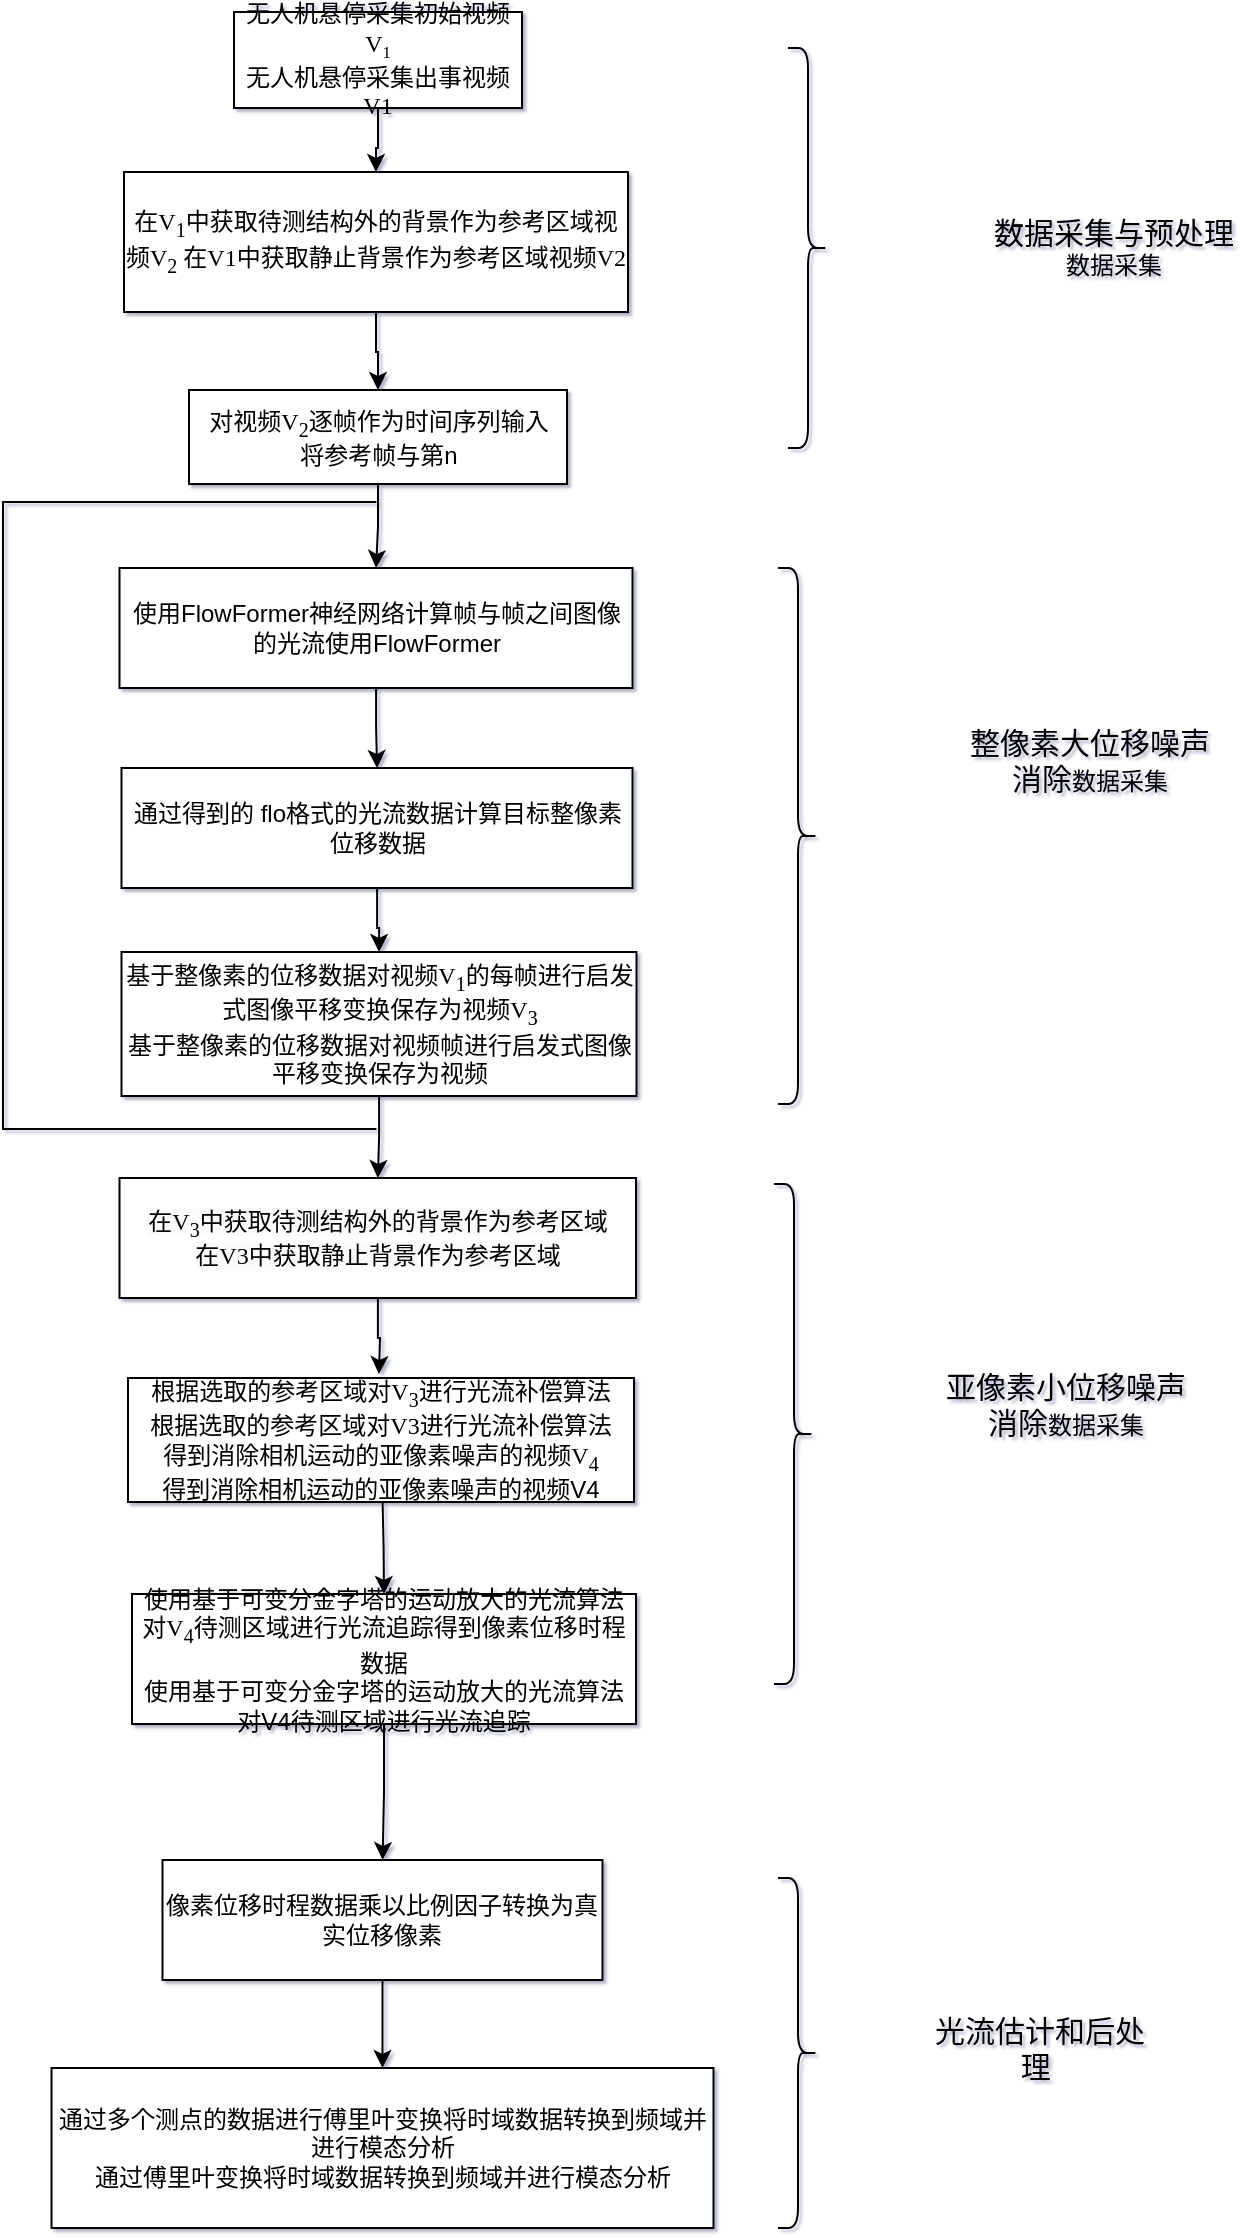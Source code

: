 <mxfile version="24.8.1" pages="2">
  <diagram name="Page-1" id="by-MmvdDjZqGy2qgRy-2">
    <mxGraphModel grid="0" page="1" gridSize="10" guides="1" tooltips="1" connect="1" arrows="1" fold="1" pageScale="1" pageWidth="827" pageHeight="1169" background="none" math="0" shadow="1">
      <root>
        <mxCell id="0" />
        <mxCell id="1" parent="0" />
        <mxCell id="A2SrDBhCzwY3KyNIF4se-15" value="通过多个测点的数据进行傅里叶变换将时域数据转换到频域并进行模态分析&lt;font class=&quot;__Cici__translate__ __Cici_translate_similar_text_content__&quot;&gt;&lt;font style=&quot;display: none;&quot; class=&quot;__Cici_translate_origin_node__&quot;&gt;通过傅里叶变换将时域数据转换到频域并进行模态分析&lt;/font&gt;&lt;font style=&quot;display: block;&quot; class=&quot;__Cici_translate_translated_inject_node__ __Cici_translate_need_wrapper__&quot;&gt;&lt;span&gt;通过傅里叶变换将时域数据转换到频域并进行模态分析&lt;/span&gt;&lt;/font&gt;&lt;/font&gt;" style="rounded=0;whiteSpace=wrap;html=1;" vertex="1" parent="1">
          <mxGeometry x="141.75" y="1057" width="331" height="80" as="geometry" />
        </mxCell>
        <mxCell id="A2SrDBhCzwY3KyNIF4se-64" value="" style="edgeStyle=orthogonalEdgeStyle;rounded=0;orthogonalLoop=1;jettySize=auto;html=1;" edge="1" parent="1" source="A2SrDBhCzwY3KyNIF4se-1" target="A2SrDBhCzwY3KyNIF4se-3">
          <mxGeometry relative="1" as="geometry" />
        </mxCell>
        <mxCell id="A2SrDBhCzwY3KyNIF4se-1" value="&lt;font face=&quot;Times New Roman&quot;&gt;无人机悬停采集初始视频V&lt;span style=&quot;font-size: 10px;&quot;&gt;&lt;sub&gt;1&lt;/sub&gt;&lt;/span&gt;&lt;font class=&quot;__Cici__translate__ __Cici_translate_similar_text_content__&quot;&gt;&lt;font style=&quot;display: none;&quot; class=&quot;__Cici_translate_origin_node__&quot;&gt;无人机悬停采集出事视频V&lt;span data-text-content=&quot;1&quot; style=&quot;font-size: 10px;&quot;&gt;&lt;sub&gt;1&lt;/sub&gt;&lt;/span&gt;&lt;/font&gt; &lt;font style=&quot;display: inline-block;&quot; class=&quot;__Cici_translate_translated_inject_node__&quot;&gt;&lt;span&gt;无人机悬停采集出事视频V1&lt;/span&gt;&lt;/font&gt;&lt;/font&gt;&lt;/font&gt;" style="rounded=0;whiteSpace=wrap;html=1;" vertex="1" parent="1">
          <mxGeometry x="233" y="29" width="144" height="48" as="geometry" />
        </mxCell>
        <mxCell id="A2SrDBhCzwY3KyNIF4se-65" value="" style="edgeStyle=orthogonalEdgeStyle;rounded=0;orthogonalLoop=1;jettySize=auto;html=1;" edge="1" parent="1" source="A2SrDBhCzwY3KyNIF4se-3" target="A2SrDBhCzwY3KyNIF4se-5">
          <mxGeometry relative="1" as="geometry" />
        </mxCell>
        <mxCell id="A2SrDBhCzwY3KyNIF4se-3" value="&lt;font face=&quot;Times New Roman&quot;&gt;在V&lt;sub&gt;1&lt;/sub&gt;中获取待测结构外的背景作为参考区域视频V&lt;sub&gt;2&lt;/sub&gt;&lt;font class=&quot;__Cici__translate__ __Cici_translate_similar_text_content__&quot;&gt;&lt;font style=&quot;display: none;&quot; class=&quot;__Cici_translate_origin_node__&quot;&gt;在V&lt;sub data-text-content=&quot;1&quot;&gt;1&lt;/sub&gt;中获取静止背景作为参考区域视频V&lt;sub data-text-content=&quot;2&quot;&gt;2&lt;/sub&gt;&lt;/font&gt; &lt;font style=&quot;display: inline-block;&quot; class=&quot;__Cici_translate_translated_inject_node__&quot;&gt;&lt;span&gt;在V1中获取静止背景作为参考区域视频V2&lt;/span&gt;&lt;/font&gt;&lt;/font&gt;&lt;/font&gt;" style="rounded=0;whiteSpace=wrap;html=1;" vertex="1" parent="1">
          <mxGeometry x="178" y="109" width="252" height="70" as="geometry" />
        </mxCell>
        <mxCell id="A2SrDBhCzwY3KyNIF4se-66" value="" style="edgeStyle=orthogonalEdgeStyle;rounded=0;orthogonalLoop=1;jettySize=auto;html=1;" edge="1" parent="1" source="A2SrDBhCzwY3KyNIF4se-5" target="A2SrDBhCzwY3KyNIF4se-6">
          <mxGeometry relative="1" as="geometry" />
        </mxCell>
        <mxCell id="A2SrDBhCzwY3KyNIF4se-5" value="&lt;font face=&quot;Times New Roman&quot;&gt;对视频V&lt;sub&gt;2&lt;/sub&gt;逐帧作为时间序列输入&lt;/font&gt;&lt;font class=&quot;__Cici__translate__ __Cici_translate_similar_text_content__&quot;&gt;&lt;font style=&quot;display: none;&quot; class=&quot;__Cici_translate_origin_node__&quot;&gt;将参考帧与第n&lt;/font&gt;&lt;font style=&quot;display: inline-block;&quot; class=&quot;__Cici_translate_translated_inject_node__&quot;&gt;&lt;span&gt;将参考帧与第n&lt;/span&gt;&lt;/font&gt;&lt;/font&gt;" style="rounded=0;whiteSpace=wrap;html=1;" vertex="1" parent="1">
          <mxGeometry x="210.5" y="218" width="189" height="47" as="geometry" />
        </mxCell>
        <mxCell id="A2SrDBhCzwY3KyNIF4se-67" value="" style="edgeStyle=orthogonalEdgeStyle;rounded=0;orthogonalLoop=1;jettySize=auto;html=1;" edge="1" parent="1" source="A2SrDBhCzwY3KyNIF4se-6" target="A2SrDBhCzwY3KyNIF4se-7">
          <mxGeometry relative="1" as="geometry" />
        </mxCell>
        <mxCell id="A2SrDBhCzwY3KyNIF4se-6" value="使用FlowFormer神经网络计算帧与帧之间图像的光流&lt;font class=&quot;__Cici__translate__ __Cici_translate_similar_text_content__&quot;&gt;&lt;font style=&quot;display: none;&quot; class=&quot;__Cici_translate_origin_node__&quot;&gt;使用FlowFormer&lt;/font&gt;&lt;font style=&quot;display: inline-block;&quot; class=&quot;__Cici_translate_translated_inject_node__&quot;&gt;&lt;span&gt;使用FlowFormer&lt;/span&gt;&lt;/font&gt;&lt;/font&gt;" style="rounded=0;whiteSpace=wrap;html=1;" vertex="1" parent="1">
          <mxGeometry x="175.75" y="307" width="256.5" height="60" as="geometry" />
        </mxCell>
        <mxCell id="A2SrDBhCzwY3KyNIF4se-68" value="" style="edgeStyle=orthogonalEdgeStyle;rounded=0;orthogonalLoop=1;jettySize=auto;html=1;" edge="1" parent="1" source="A2SrDBhCzwY3KyNIF4se-7" target="A2SrDBhCzwY3KyNIF4se-8">
          <mxGeometry relative="1" as="geometry" />
        </mxCell>
        <mxCell id="A2SrDBhCzwY3KyNIF4se-7" value="通过得到的&lt;font class=&quot;__Cici__translate__&quot;&gt;&lt;font style=&quot;display: none;&quot; class=&quot;__Cici_translate_origin_node__&quot;&gt;ton&lt;/font&gt;&amp;nbsp;flo格式的光流数据计算目标整像素位移数据&lt;/font&gt;" style="rounded=0;whiteSpace=wrap;html=1;" vertex="1" parent="1">
          <mxGeometry x="176.75" y="407" width="255.5" height="60" as="geometry" />
        </mxCell>
        <mxCell id="A2SrDBhCzwY3KyNIF4se-69" value="" style="edgeStyle=orthogonalEdgeStyle;rounded=0;orthogonalLoop=1;jettySize=auto;html=1;" edge="1" parent="1" source="A2SrDBhCzwY3KyNIF4se-8" target="A2SrDBhCzwY3KyNIF4se-11">
          <mxGeometry relative="1" as="geometry" />
        </mxCell>
        <mxCell id="A2SrDBhCzwY3KyNIF4se-8" value="&lt;font face=&quot;Times New Roman&quot;&gt;基于整像素的位移数据对视频V&lt;sub&gt;1&lt;/sub&gt;的每帧进行启发式图像平移变换保存为视频V&lt;sub&gt;3&lt;/sub&gt;&lt;/font&gt;&lt;font class=&quot;__Cici__translate__ __Cici_translate_similar_text_content__&quot;&gt;&lt;font style=&quot;display: none;&quot; class=&quot;__Cici_translate_origin_node__&quot;&gt;基于整像素的位移数据对视频帧进行启发式图像平移变换保存为视频&lt;/font&gt;&lt;font style=&quot;display: block;&quot; class=&quot;__Cici_translate_translated_inject_node__ __Cici_translate_need_wrapper__&quot;&gt;&lt;span&gt;基于整像素的位移数据对视频帧进行启发式图像平移变换保存为视频&lt;/span&gt;&lt;/font&gt;&lt;/font&gt;" style="rounded=0;whiteSpace=wrap;html=1;" vertex="1" parent="1">
          <mxGeometry x="176.75" y="499" width="257.5" height="72" as="geometry" />
        </mxCell>
        <mxCell id="A2SrDBhCzwY3KyNIF4se-61" value="" style="edgeStyle=orthogonalEdgeStyle;rounded=0;orthogonalLoop=1;jettySize=auto;html=1;" edge="1" parent="1" target="A2SrDBhCzwY3KyNIF4se-12">
          <mxGeometry relative="1" as="geometry">
            <mxPoint x="307.25" y="772.0" as="sourcePoint" />
          </mxGeometry>
        </mxCell>
        <mxCell id="A2SrDBhCzwY3KyNIF4se-90" value="" style="edgeStyle=orthogonalEdgeStyle;rounded=0;orthogonalLoop=1;jettySize=auto;html=1;" edge="1" parent="1" source="A2SrDBhCzwY3KyNIF4se-11">
          <mxGeometry relative="1" as="geometry">
            <mxPoint x="305.462" y="710.0" as="targetPoint" />
          </mxGeometry>
        </mxCell>
        <mxCell id="A2SrDBhCzwY3KyNIF4se-11" value="&lt;br&gt;&lt;span style=&quot;color: rgb(0, 0, 0); font-family: &amp;quot;Times New Roman&amp;quot;; font-size: 12px; font-style: normal; font-variant-ligatures: normal; font-variant-caps: normal; font-weight: 400; letter-spacing: normal; orphans: 2; text-align: center; text-indent: 0px; text-transform: none; widows: 2; word-spacing: 0px; -webkit-text-stroke-width: 0px; white-space: normal; background-color: rgb(251, 251, 251); text-decoration-thickness: initial; text-decoration-style: initial; text-decoration-color: initial; display: inline !important; float: none;&quot;&gt;在V&lt;sub&gt;3&lt;/sub&gt;中获取待测结构外的背景作为参考区域&lt;font class=&quot;__Cici__translate__ __Cici_translate_similar_text_content__&quot;&gt;&lt;font style=&quot;display: none;&quot; class=&quot;__Cici_translate_origin_node__&quot;&gt;在V&lt;sub data-text-content=&quot;3&quot;&gt;3&lt;/sub&gt;中获取静止背景作为参考区域&lt;/font&gt;&lt;font style=&quot;display: inline-block;&quot; class=&quot;__Cici_translate_translated_inject_node__&quot;&gt;&lt;span&gt;在V3中获取静止背景作为参考区域&lt;/span&gt;&lt;/font&gt;&lt;/font&gt;&lt;/span&gt;&lt;div&gt;&lt;br&gt;&lt;/div&gt;" style="rounded=0;whiteSpace=wrap;html=1;" vertex="1" parent="1">
          <mxGeometry x="175.75" y="612" width="258.25" height="60" as="geometry" />
        </mxCell>
        <mxCell id="A2SrDBhCzwY3KyNIF4se-76" value="" style="edgeStyle=orthogonalEdgeStyle;rounded=0;orthogonalLoop=1;jettySize=auto;html=1;" edge="1" parent="1" source="A2SrDBhCzwY3KyNIF4se-12" target="A2SrDBhCzwY3KyNIF4se-14">
          <mxGeometry relative="1" as="geometry" />
        </mxCell>
        <mxCell id="A2SrDBhCzwY3KyNIF4se-12" value="&lt;font face=&quot;Times New Roman&quot;&gt;使用基于&lt;font style=&quot;background-color: initial;&quot;&gt;可变分金字塔的运动放大的光流算法对V&lt;sub&gt;4&lt;/sub&gt;待测区域进行光流追&lt;/font&gt;&lt;/font&gt;&lt;span style=&quot;background-color: initial;&quot;&gt;&lt;font face=&quot;rweN1SNauHQMGd4krrAq&quot;&gt;踪得到像素位移时程数&lt;/font&gt;据&lt;/span&gt;&lt;font class=&quot;__Cici__translate__ __Cici_translate_similar_text_content__&quot;&gt;&lt;font style=&quot;display: none;&quot; class=&quot;__Cici_translate_origin_node__&quot;&gt;&lt;font data-text-content=&quot;使用基于&quot; face=&quot;Times New Roman&quot;&gt;使用基于&lt;/font&gt;&lt;font data-text-content=&quot;可变分金字塔的运动放大的光流算法对V4待测区域进行光流追&quot; style=&quot;background-color: initial;&quot; face=&quot;M3rHPRTttsDQLHMKlIXt&quot;&gt;可变分金字塔的运动放大的光流算法对V4待测区域进行光流追&lt;/font&gt;&lt;span data-text-content=&quot;踪&quot; style=&quot;background-color: initial;&quot;&gt;踪&lt;/span&gt;&lt;/font&gt;&lt;font style=&quot;display: block;&quot; class=&quot;__Cici_translate_translated_inject_node__ __Cici_translate_need_wrapper__&quot;&gt;&lt;span&gt;使用基于可变分金字塔的运动放大的光流算法对V4待测区域进行光流追踪&lt;/span&gt;&lt;/font&gt;&lt;/font&gt;" style="rounded=0;whiteSpace=wrap;html=1;" vertex="1" parent="1">
          <mxGeometry x="182" y="820" width="252" height="65" as="geometry" />
        </mxCell>
        <mxCell id="A2SrDBhCzwY3KyNIF4se-75" value="" style="edgeStyle=orthogonalEdgeStyle;rounded=0;orthogonalLoop=1;jettySize=auto;html=1;" edge="1" parent="1" source="A2SrDBhCzwY3KyNIF4se-14" target="A2SrDBhCzwY3KyNIF4se-15">
          <mxGeometry relative="1" as="geometry" />
        </mxCell>
        <mxCell id="A2SrDBhCzwY3KyNIF4se-14" value="像素位移时程数据乘以比例因子转换为真实位移&lt;font class=&quot;__Cici__translate__ __Cici_translate_similar_text_content__&quot;&gt;&lt;font style=&quot;display: none;&quot; class=&quot;__Cici_translate_origin_node__&quot;&gt;像素&lt;/font&gt;&lt;font style=&quot;display: inline-block;&quot; class=&quot;__Cici_translate_translated_inject_node__&quot;&gt;&lt;span&gt;像素&lt;/span&gt;&lt;/font&gt;&lt;/font&gt;" style="rounded=0;whiteSpace=wrap;html=1;" vertex="1" parent="1">
          <mxGeometry x="197.25" y="953" width="220" height="60" as="geometry" />
        </mxCell>
        <mxCell id="A2SrDBhCzwY3KyNIF4se-78" value="" style="shape=curlyBracket;whiteSpace=wrap;html=1;rounded=1;flipH=1;labelPosition=right;verticalLabelPosition=middle;align=left;verticalAlign=middle;size=0.5;" vertex="1" parent="1">
          <mxGeometry x="510" y="47" width="20" height="200" as="geometry" />
        </mxCell>
        <mxCell id="A2SrDBhCzwY3KyNIF4se-79" value="" style="shape=curlyBracket;whiteSpace=wrap;html=1;rounded=1;flipH=1;labelPosition=right;verticalLabelPosition=middle;align=left;verticalAlign=middle;size=0.5;" vertex="1" parent="1">
          <mxGeometry x="505" y="307" width="20" height="268" as="geometry" />
        </mxCell>
        <mxCell id="A2SrDBhCzwY3KyNIF4se-80" value="" style="shape=curlyBracket;whiteSpace=wrap;html=1;rounded=1;flipH=1;labelPosition=right;verticalLabelPosition=middle;align=left;verticalAlign=middle;size=0.5;" vertex="1" parent="1">
          <mxGeometry x="503" y="615" width="20" height="250" as="geometry" />
        </mxCell>
        <mxCell id="A2SrDBhCzwY3KyNIF4se-81" value="" style="shape=curlyBracket;whiteSpace=wrap;html=1;rounded=1;flipH=1;labelPosition=right;verticalLabelPosition=middle;align=left;verticalAlign=middle;size=0.5;" vertex="1" parent="1">
          <mxGeometry x="505" y="962" width="20" height="175" as="geometry" />
        </mxCell>
        <mxCell id="A2SrDBhCzwY3KyNIF4se-83" value="" style="shape=partialRectangle;whiteSpace=wrap;html=1;bottom=1;right=1;left=1;top=0;fillColor=none;routingCenterX=-0.5;rotation=90;" vertex="1" parent="1">
          <mxGeometry x="53.87" y="337.62" width="313.5" height="186.25" as="geometry" />
        </mxCell>
        <mxCell id="A2SrDBhCzwY3KyNIF4se-84" value="&lt;font style=&quot;font-size: 15px;&quot;&gt;数据采集与预处理&lt;/font&gt;&lt;font class=&quot;__Cici__translate__ __Cici_translate_similar_text_content__&quot;&gt;&lt;font style=&quot;display: none;&quot; class=&quot;__Cici_translate_origin_node__&quot;&gt;数据采集&lt;/font&gt;&lt;font style=&quot;display: inline-block;&quot; class=&quot;__Cici_translate_translated_inject_node__&quot;&gt;&lt;span&gt;数据采集&lt;/span&gt;&lt;/font&gt;&lt;/font&gt;" style="text;strokeColor=none;align=center;fillColor=none;html=1;verticalAlign=middle;whiteSpace=wrap;rounded=0;" vertex="1" parent="1">
          <mxGeometry x="610" y="127.66" width="126.08" height="38.69" as="geometry" />
        </mxCell>
        <mxCell id="A2SrDBhCzwY3KyNIF4se-86" value="&lt;font style=&quot;font-size: 15px;&quot;&gt;整像素大位移噪声消除&lt;/font&gt;&lt;font class=&quot;__Cici__translate__ __Cici_translate_similar_text_content__&quot;&gt;&lt;font style=&quot;display: none;&quot; class=&quot;__Cici_translate_origin_node__&quot;&gt;数据采集&lt;/font&gt;&lt;font style=&quot;display: inline-block;&quot; class=&quot;__Cici_translate_translated_inject_node__&quot;&gt;&lt;span&gt;数据采集&lt;/span&gt;&lt;/font&gt;&lt;/font&gt;" style="text;strokeColor=none;align=center;fillColor=none;html=1;verticalAlign=middle;whiteSpace=wrap;rounded=0;" vertex="1" parent="1">
          <mxGeometry x="598" y="384" width="126.08" height="38.69" as="geometry" />
        </mxCell>
        <mxCell id="A2SrDBhCzwY3KyNIF4se-87" value="&lt;font style=&quot;font-size: 15px;&quot;&gt;亚像素小位移噪声消除&lt;/font&gt;&lt;font class=&quot;__Cici__translate__ __Cici_translate_similar_text_content__&quot;&gt;&lt;font style=&quot;display: none;&quot; class=&quot;__Cici_translate_origin_node__&quot;&gt;数据采集&lt;/font&gt;&lt;font style=&quot;display: inline-block;&quot; class=&quot;__Cici_translate_translated_inject_node__&quot;&gt;&lt;span&gt;数据采集&lt;/span&gt;&lt;/font&gt;&lt;/font&gt;&lt;span style=&quot;color: rgba(0, 0, 0, 0); font-family: monospace; font-size: 0px; text-align: start; text-wrap: nowrap;&quot;&gt;%3CmxGraphModel%3E%3Croot%3E%3CmxCell%20id%3D%220%22%2F%3E%3CmxCell%20id%3D%221%22%20parent%3D%220%22%2F%3E%3CmxCell%20id%3D%222%22%20value%3D%22%26lt%3Bfont%20style%3D%26quot%3Bfont-size%3A%2015px%3B%26quot%3B%26gt%3B%E6%95%B0%E6%8D%AE%E9%87%87%E9%9B%86%26lt%3B%2Ffont%26gt%3B%26lt%3Bfont%20class%3D%26quot%3B__Cici__translate__%20__Cici_translate_similar_text_content__%26quot%3B%26gt%3B%26lt%3Bfont%20style%3D%26quot%3Bdisplay%3A%20none%3B%26quot%3B%20class%3D%26quot%3B__Cici_translate_origin_node__%26quot%3B%26gt%3B%E6%95%B0%E6%8D%AE%E9%87%87%E9%9B%86%26lt%3B%2Ffont%26gt%3B%20%26lt%3Bfont%20style%3D%26quot%3Bdisplay%3A%20inline-block%3B%26quot%3B%20class%3D%26quot%3B__Cici_translate_translated_inject_node__%26quot%3B%26gt%3B%26lt%3Bspan%26gt%3B%E6%95%B0%E6%8D%AE%E9%87%87%E9%9B%86%26lt%3B%2Fspan%26gt%3B%26lt%3B%2Ffont%26gt%3B%26lt%3B%2Ffont%26gt%3B%22%20style%3D%22text%3BstrokeColor%3Dnone%3Balign%3Dcenter%3BfillColor%3Dnone%3Bhtml%3D1%3BverticalAlign%3Dmiddle%3BwhiteSpace%3Dwrap%3Brounded%3D0%3B%22%20vertex%3D%221%22%20parent%3D%221%22%3E%3CmxGeometry%20x%3D%22610%22%20y%3D%22127.66%22%20width%3D%22126.08%22%20height%3D%2238.69%22%20as%3D%22geometry%22%2F%3E%3C%2FmxCell%3E%3C%2Froot%3E%3C%2FmxGraphModel%3E&lt;/span&gt;" style="text;strokeColor=none;align=center;fillColor=none;html=1;verticalAlign=middle;whiteSpace=wrap;rounded=0;" vertex="1" parent="1">
          <mxGeometry x="586" y="706" width="126.08" height="38.69" as="geometry" />
        </mxCell>
        <mxCell id="A2SrDBhCzwY3KyNIF4se-88" value="&lt;span style=&quot;font-size: 15px;&quot;&gt;光流估计和后处理&lt;font class=&quot;__Cici__translate__&quot;&gt;&lt;font style=&quot;display: none;&quot; class=&quot;__Cici_translate_origin_node__&quot;&gt;gua&lt;/font&gt;&amp;nbsp;&lt;/font&gt;&lt;/span&gt;" style="text;strokeColor=none;align=center;fillColor=none;html=1;verticalAlign=middle;whiteSpace=wrap;rounded=0;" vertex="1" parent="1">
          <mxGeometry x="573" y="1028" width="126.08" height="38.69" as="geometry" />
        </mxCell>
        <mxCell id="A2SrDBhCzwY3KyNIF4se-92" value="&lt;font face=&quot;Times New Roman&quot;&gt;根据选取的参考区域对V&lt;sub style=&quot;&quot;&gt;3&lt;/sub&gt;进行光流补偿算法&lt;font class=&quot;__Cici__translate__ __Cici_translate_similar_text_content__&quot;&gt;&lt;font style=&quot;display: none;&quot; class=&quot;__Cici_translate_origin_node__&quot;&gt;根据选取的参考区域对V&lt;sub data-text-content=&quot;3&quot; style=&quot;&quot;&gt;3&lt;/sub&gt;进行光流补偿算法&lt;/font&gt; &lt;font style=&quot;display: inline-block;&quot; class=&quot;__Cici_translate_translated_inject_node__&quot;&gt;&lt;span&gt;根据选取的参考区域对V3进行光流补偿算法&lt;/span&gt;&lt;/font&gt;&lt;/font&gt;&lt;/font&gt;&lt;div&gt;&lt;font face=&quot;cYyLVqvPSQjDSF9pOBt-&quot;&gt;得到消除相机运动的亚像素噪声的视频&lt;/font&gt;&lt;font face=&quot;Times New Roman&quot;&gt;V&lt;sub style=&quot;&quot;&gt;4&lt;/sub&gt;&lt;/font&gt;&lt;font class=&quot;__Cici__translate__ __Cici_translate_similar_text_content__&quot;&gt;&lt;font style=&quot;display: none;&quot; class=&quot;__Cici_translate_origin_node__&quot;&gt;&lt;font data-text-content=&quot;得到消除相机运动的亚像素噪声的视频&quot; face=&quot;cYyLVqvPSQjDSF9pOBt-&quot;&gt;得到消除相机运动的亚像素噪声的视频&lt;/font&gt;&lt;font data-text-content=&quot;V4&quot; face=&quot;Times New Roman&quot;&gt;V&lt;sub style=&quot;&quot;&gt;4&lt;/sub&gt;&lt;/font&gt;&lt;/font&gt; &lt;font style=&quot;display: inline-block;&quot; class=&quot;__Cici_translate_translated_inject_node__&quot;&gt;&lt;span&gt;得到消除相机运动的亚像素噪声的视频V4&lt;/span&gt;&lt;/font&gt;&lt;/font&gt;&lt;/div&gt;" style="rounded=0;whiteSpace=wrap;html=1;" vertex="1" parent="1">
          <mxGeometry x="180" y="712" width="253" height="62" as="geometry" />
        </mxCell>
      </root>
    </mxGraphModel>
  </diagram>
  <diagram id="u62HE20p71KsQuNjrwQy" name="Page-2">
    <mxGraphModel dx="1050" dy="570" grid="0" gridSize="10" guides="1" tooltips="1" connect="1" arrows="1" fold="1" page="1" pageScale="1" pageWidth="827" pageHeight="1169" math="0" shadow="0">
      <root>
        <mxCell id="0" />
        <mxCell id="1" parent="0" />
        <mxCell id="jlvIRvkufFYWc-7_8W2d-1" value="通过多个测点的数据进行傅里叶变换将时域数据转换到频域并进行模态分析&lt;font class=&quot;__Cici__translate__ __Cici_translate_similar_text_content__&quot;&gt;&lt;font style=&quot;display: none;&quot; class=&quot;__Cici_translate_origin_node__&quot;&gt;通过傅里叶变换将时域数据转换到频域并进行模态分析&lt;/font&gt;&lt;font style=&quot;display: block;&quot; class=&quot;__Cici_translate_translated_inject_node__ __Cici_translate_need_wrapper__&quot;&gt;&lt;span&gt;通过傅里叶变换将时域数据转换到频域并进行模态分析&lt;/span&gt;&lt;/font&gt;&lt;/font&gt;" style="rounded=0;whiteSpace=wrap;html=1;" vertex="1" parent="1">
          <mxGeometry x="141.75" y="1057" width="331" height="80" as="geometry" />
        </mxCell>
        <mxCell id="jlvIRvkufFYWc-7_8W2d-2" value="" style="edgeStyle=orthogonalEdgeStyle;rounded=0;orthogonalLoop=1;jettySize=auto;html=1;" edge="1" parent="1" source="jlvIRvkufFYWc-7_8W2d-3" target="jlvIRvkufFYWc-7_8W2d-5">
          <mxGeometry relative="1" as="geometry" />
        </mxCell>
        <mxCell id="jlvIRvkufFYWc-7_8W2d-3" value="&lt;font face=&quot;Times New Roman&quot;&gt;无人机悬停获取出示视频V&lt;sub&gt;1&lt;/sub&gt;&lt;font class=&quot;__Cici__translate__ __Cici_translate_similar_text_content__&quot;&gt;&lt;font style=&quot;display: none;&quot; class=&quot;__Cici_translate_origin_node__&quot;&gt;无人机悬停获取出示视频V1&lt;/font&gt; &lt;font style=&quot;display: inline-block;&quot; class=&quot;__Cici_translate_translated_inject_node__&quot;&gt;&lt;span&gt;无人机悬停获取出示视频V1&lt;/span&gt;&lt;/font&gt;&lt;/font&gt;&lt;/font&gt;" style="rounded=0;whiteSpace=wrap;html=1;" vertex="1" parent="1">
          <mxGeometry x="232.88" y="29" width="144" height="48" as="geometry" />
        </mxCell>
        <mxCell id="jlvIRvkufFYWc-7_8W2d-4" value="" style="edgeStyle=orthogonalEdgeStyle;rounded=0;orthogonalLoop=1;jettySize=auto;html=1;" edge="1" parent="1" source="jlvIRvkufFYWc-7_8W2d-5" target="jlvIRvkufFYWc-7_8W2d-7">
          <mxGeometry relative="1" as="geometry" />
        </mxCell>
        <mxCell id="jlvIRvkufFYWc-7_8W2d-5" value="&lt;font face=&quot;Times New Roman&quot;&gt;在V&lt;sub&gt;1&lt;/sub&gt;中获取待测结构外的背景作为参考区域视频V&lt;sub&gt;2&lt;/sub&gt;&lt;font class=&quot;__Cici__translate__ __Cici_translate_similar_text_content__&quot;&gt;&lt;font style=&quot;display: none;&quot; class=&quot;__Cici_translate_origin_node__&quot;&gt;在V&lt;sub data-text-content=&quot;1&quot;&gt;1&lt;/sub&gt;中获取静止背景作为参考区域视频V&lt;sub data-text-content=&quot;2&quot;&gt;2&lt;/sub&gt;&lt;/font&gt; &lt;font style=&quot;display: inline-block;&quot; class=&quot;__Cici_translate_translated_inject_node__&quot;&gt;&lt;span&gt;在V1中获取静止背景作为参考区域视频V2&lt;/span&gt;&lt;/font&gt;&lt;/font&gt;&lt;/font&gt;" style="rounded=0;whiteSpace=wrap;html=1;" vertex="1" parent="1">
          <mxGeometry x="178" y="106" width="252" height="70" as="geometry" />
        </mxCell>
        <mxCell id="jlvIRvkufFYWc-7_8W2d-6" value="" style="edgeStyle=orthogonalEdgeStyle;rounded=0;orthogonalLoop=1;jettySize=auto;html=1;" edge="1" parent="1" source="jlvIRvkufFYWc-7_8W2d-7" target="jlvIRvkufFYWc-7_8W2d-9">
          <mxGeometry relative="1" as="geometry" />
        </mxCell>
        <mxCell id="jlvIRvkufFYWc-7_8W2d-7" value="&lt;font face=&quot;Times New Roman&quot;&gt;对视频V&lt;sub&gt;2&lt;/sub&gt;逐帧作为时间序列输入&lt;/font&gt;&lt;font class=&quot;__Cici__translate__ __Cici_translate_similar_text_content__&quot;&gt;&lt;font style=&quot;display: none;&quot; class=&quot;__Cici_translate_origin_node__&quot;&gt;将参考帧与第n&lt;/font&gt;&lt;font style=&quot;display: inline-block;&quot; class=&quot;__Cici_translate_translated_inject_node__&quot;&gt;&lt;span&gt;将参考帧与第n&lt;/span&gt;&lt;/font&gt;&lt;/font&gt;" style="rounded=0;whiteSpace=wrap;html=1;" vertex="1" parent="1">
          <mxGeometry x="210.38" y="217" width="189" height="47" as="geometry" />
        </mxCell>
        <mxCell id="jlvIRvkufFYWc-7_8W2d-8" value="" style="edgeStyle=orthogonalEdgeStyle;rounded=0;orthogonalLoop=1;jettySize=auto;html=1;" edge="1" parent="1" source="jlvIRvkufFYWc-7_8W2d-9" target="jlvIRvkufFYWc-7_8W2d-11">
          <mxGeometry relative="1" as="geometry" />
        </mxCell>
        <mxCell id="jlvIRvkufFYWc-7_8W2d-9" value="使用FlowFormer神经网络计算帧与帧之间图像的光流&lt;font class=&quot;__Cici__translate__ __Cici_translate_similar_text_content__&quot;&gt;&lt;font style=&quot;display: none;&quot; class=&quot;__Cici_translate_origin_node__&quot;&gt;使用FlowFormer&lt;/font&gt;&lt;font style=&quot;display: inline-block;&quot; class=&quot;__Cici_translate_translated_inject_node__&quot;&gt;&lt;span&gt;使用FlowFormer&lt;/span&gt;&lt;/font&gt;&lt;/font&gt;" style="rounded=0;whiteSpace=wrap;html=1;" vertex="1" parent="1">
          <mxGeometry x="176.5" y="307" width="256.5" height="60" as="geometry" />
        </mxCell>
        <mxCell id="jlvIRvkufFYWc-7_8W2d-10" value="" style="edgeStyle=orthogonalEdgeStyle;rounded=0;orthogonalLoop=1;jettySize=auto;html=1;" edge="1" parent="1" source="jlvIRvkufFYWc-7_8W2d-11" target="jlvIRvkufFYWc-7_8W2d-13">
          <mxGeometry relative="1" as="geometry" />
        </mxCell>
        <mxCell id="jlvIRvkufFYWc-7_8W2d-11" value="通过得到的&lt;font class=&quot;__Cici__translate__&quot;&gt;&lt;font style=&quot;display: none;&quot; class=&quot;__Cici_translate_origin_node__&quot;&gt;ton&lt;/font&gt;&amp;nbsp;flo格式的光流数据计算目标整像素位移数据&lt;/font&gt;" style="rounded=0;whiteSpace=wrap;html=1;" vertex="1" parent="1">
          <mxGeometry x="176.75" y="407" width="255.5" height="60" as="geometry" />
        </mxCell>
        <mxCell id="jlvIRvkufFYWc-7_8W2d-12" value="" style="edgeStyle=orthogonalEdgeStyle;rounded=0;orthogonalLoop=1;jettySize=auto;html=1;" edge="1" parent="1" source="jlvIRvkufFYWc-7_8W2d-13" target="jlvIRvkufFYWc-7_8W2d-16">
          <mxGeometry relative="1" as="geometry" />
        </mxCell>
        <mxCell id="jlvIRvkufFYWc-7_8W2d-13" value="&lt;font face=&quot;Times New Roman&quot;&gt;基于整像素的位移数据对视频V&lt;sub&gt;1&lt;/sub&gt;的每帧进行启发式图像平移变换保存为视频V&lt;sub&gt;3&lt;/sub&gt;&lt;/font&gt;&lt;font class=&quot;__Cici__translate__ __Cici_translate_similar_text_content__&quot;&gt;&lt;font style=&quot;display: none;&quot; class=&quot;__Cici_translate_origin_node__&quot;&gt;基于整像素的位移数据对视频帧进行启发式图像平移变换保存为视频&lt;/font&gt;&lt;font style=&quot;display: block;&quot; class=&quot;__Cici_translate_translated_inject_node__ __Cici_translate_need_wrapper__&quot;&gt;&lt;span&gt;基于整像素的位移数据对视频帧进行启发式图像平移变换保存为视频&lt;/span&gt;&lt;/font&gt;&lt;/font&gt;" style="rounded=0;whiteSpace=wrap;html=1;" vertex="1" parent="1">
          <mxGeometry x="175.25" y="501" width="257.5" height="72" as="geometry" />
        </mxCell>
        <mxCell id="jlvIRvkufFYWc-7_8W2d-14" value="" style="edgeStyle=orthogonalEdgeStyle;rounded=0;orthogonalLoop=1;jettySize=auto;html=1;" edge="1" parent="1" target="jlvIRvkufFYWc-7_8W2d-18">
          <mxGeometry relative="1" as="geometry">
            <mxPoint x="307.25" y="772.0" as="sourcePoint" />
          </mxGeometry>
        </mxCell>
        <mxCell id="jlvIRvkufFYWc-7_8W2d-15" value="" style="edgeStyle=orthogonalEdgeStyle;rounded=0;orthogonalLoop=1;jettySize=auto;html=1;" edge="1" parent="1" source="jlvIRvkufFYWc-7_8W2d-16">
          <mxGeometry relative="1" as="geometry">
            <mxPoint x="305.462" y="710.0" as="targetPoint" />
          </mxGeometry>
        </mxCell>
        <mxCell id="jlvIRvkufFYWc-7_8W2d-16" value="&lt;br&gt;&lt;span style=&quot;color: rgb(0, 0, 0); font-family: &amp;quot;Times New Roman&amp;quot;; font-size: 12px; font-style: normal; font-variant-ligatures: normal; font-variant-caps: normal; font-weight: 400; letter-spacing: normal; orphans: 2; text-align: center; text-indent: 0px; text-transform: none; widows: 2; word-spacing: 0px; -webkit-text-stroke-width: 0px; white-space: normal; background-color: rgb(251, 251, 251); text-decoration-thickness: initial; text-decoration-style: initial; text-decoration-color: initial; display: inline !important; float: none;&quot;&gt;在V&lt;sub&gt;3&lt;/sub&gt;中获取待测结构外的背景作为参考区域&lt;font class=&quot;__Cici__translate__ __Cici_translate_similar_text_content__&quot;&gt;&lt;font style=&quot;display: none;&quot; class=&quot;__Cici_translate_origin_node__&quot;&gt;在V&lt;sub data-text-content=&quot;3&quot;&gt;3&lt;/sub&gt;中获取静止背景作为参考区域&lt;/font&gt;&lt;font style=&quot;display: inline-block;&quot; class=&quot;__Cici_translate_translated_inject_node__&quot;&gt;&lt;span&gt;在V3中获取静止背景作为参考区域&lt;/span&gt;&lt;/font&gt;&lt;/font&gt;&lt;/span&gt;&lt;div&gt;&lt;br&gt;&lt;/div&gt;" style="rounded=0;whiteSpace=wrap;html=1;" vertex="1" parent="1">
          <mxGeometry x="175.75" y="612" width="258.25" height="60" as="geometry" />
        </mxCell>
        <mxCell id="jlvIRvkufFYWc-7_8W2d-17" value="" style="edgeStyle=orthogonalEdgeStyle;rounded=0;orthogonalLoop=1;jettySize=auto;html=1;" edge="1" parent="1" source="jlvIRvkufFYWc-7_8W2d-18" target="jlvIRvkufFYWc-7_8W2d-20">
          <mxGeometry relative="1" as="geometry" />
        </mxCell>
        <mxCell id="jlvIRvkufFYWc-7_8W2d-18" value="&lt;font face=&quot;Times New Roman&quot;&gt;使用基于&lt;font style=&quot;background-color: initial;&quot;&gt;可变分金字塔的运动放大的光流算法对V&lt;sub&gt;4&lt;/sub&gt;待测区域进行光流追&lt;/font&gt;&lt;/font&gt;&lt;span style=&quot;background-color: initial;&quot;&gt;&lt;font face=&quot;rweN1SNauHQMGd4krrAq&quot;&gt;踪得到像素位移时程数&lt;/font&gt;据&lt;/span&gt;&lt;font class=&quot;__Cici__translate__ __Cici_translate_similar_text_content__&quot;&gt;&lt;font style=&quot;display: none;&quot; class=&quot;__Cici_translate_origin_node__&quot;&gt;&lt;font data-text-content=&quot;使用基于&quot; face=&quot;Times New Roman&quot;&gt;使用基于&lt;/font&gt;&lt;font data-text-content=&quot;可变分金字塔的运动放大的光流算法对V4待测区域进行光流追&quot; style=&quot;background-color: initial;&quot; face=&quot;M3rHPRTttsDQLHMKlIXt&quot;&gt;可变分金字塔的运动放大的光流算法对V4待测区域进行光流追&lt;/font&gt;&lt;span data-text-content=&quot;踪&quot; style=&quot;background-color: initial;&quot;&gt;踪&lt;/span&gt;&lt;/font&gt;&lt;font style=&quot;display: block;&quot; class=&quot;__Cici_translate_translated_inject_node__ __Cici_translate_need_wrapper__&quot;&gt;&lt;span&gt;使用基于可变分金字塔的运动放大的光流算法对V4待测区域进行光流追踪&lt;/span&gt;&lt;/font&gt;&lt;/font&gt;" style="rounded=0;whiteSpace=wrap;html=1;" vertex="1" parent="1">
          <mxGeometry x="182" y="820" width="252" height="65" as="geometry" />
        </mxCell>
        <mxCell id="jlvIRvkufFYWc-7_8W2d-19" value="" style="edgeStyle=orthogonalEdgeStyle;rounded=0;orthogonalLoop=1;jettySize=auto;html=1;" edge="1" parent="1" source="jlvIRvkufFYWc-7_8W2d-20" target="jlvIRvkufFYWc-7_8W2d-1">
          <mxGeometry relative="1" as="geometry" />
        </mxCell>
        <mxCell id="jlvIRvkufFYWc-7_8W2d-20" value="像素位移时程数据乘以比例因子转换为真实位移&lt;font class=&quot;__Cici__translate__ __Cici_translate_similar_text_content__&quot;&gt;&lt;font style=&quot;display: none;&quot; class=&quot;__Cici_translate_origin_node__&quot;&gt;像素&lt;/font&gt;&lt;font style=&quot;display: inline-block;&quot; class=&quot;__Cici_translate_translated_inject_node__&quot;&gt;&lt;span&gt;像素&lt;/span&gt;&lt;/font&gt;&lt;/font&gt;" style="rounded=0;whiteSpace=wrap;html=1;" vertex="1" parent="1">
          <mxGeometry x="197.25" y="953" width="220" height="60" as="geometry" />
        </mxCell>
        <mxCell id="jlvIRvkufFYWc-7_8W2d-21" value="" style="shape=curlyBracket;whiteSpace=wrap;html=1;rounded=1;flipH=1;labelPosition=right;verticalLabelPosition=middle;align=left;verticalAlign=middle;size=0.5;" vertex="1" parent="1">
          <mxGeometry x="510" y="47" width="20" height="200" as="geometry" />
        </mxCell>
        <mxCell id="jlvIRvkufFYWc-7_8W2d-22" value="" style="shape=curlyBracket;whiteSpace=wrap;html=1;rounded=1;flipH=1;labelPosition=right;verticalLabelPosition=middle;align=left;verticalAlign=middle;size=0.5;" vertex="1" parent="1">
          <mxGeometry x="505" y="307" width="20" height="268" as="geometry" />
        </mxCell>
        <mxCell id="jlvIRvkufFYWc-7_8W2d-23" value="" style="shape=curlyBracket;whiteSpace=wrap;html=1;rounded=1;flipH=1;labelPosition=right;verticalLabelPosition=middle;align=left;verticalAlign=middle;size=0.5;" vertex="1" parent="1">
          <mxGeometry x="503" y="615" width="20" height="250" as="geometry" />
        </mxCell>
        <mxCell id="jlvIRvkufFYWc-7_8W2d-24" value="" style="shape=curlyBracket;whiteSpace=wrap;html=1;rounded=1;flipH=1;labelPosition=right;verticalLabelPosition=middle;align=left;verticalAlign=middle;size=0.5;" vertex="1" parent="1">
          <mxGeometry x="505" y="962" width="20" height="175" as="geometry" />
        </mxCell>
        <mxCell id="jlvIRvkufFYWc-7_8W2d-25" value="" style="shape=partialRectangle;whiteSpace=wrap;html=1;bottom=1;right=1;left=1;top=0;fillColor=none;routingCenterX=-0.5;rotation=90;" vertex="1" parent="1">
          <mxGeometry x="53.87" y="337.62" width="313.5" height="186.25" as="geometry" />
        </mxCell>
        <mxCell id="jlvIRvkufFYWc-7_8W2d-26" value="&lt;font style=&quot;font-size: 15px;&quot;&gt;数据采集与预处理&lt;/font&gt;&lt;font class=&quot;__Cici__translate__ __Cici_translate_similar_text_content__&quot;&gt;&lt;font style=&quot;display: none;&quot; class=&quot;__Cici_translate_origin_node__&quot;&gt;数据采集&lt;/font&gt;&lt;font style=&quot;display: inline-block;&quot; class=&quot;__Cici_translate_translated_inject_node__&quot;&gt;&lt;span&gt;数据采集&lt;/span&gt;&lt;/font&gt;&lt;/font&gt;" style="text;strokeColor=none;align=center;fillColor=none;html=1;verticalAlign=middle;whiteSpace=wrap;rounded=0;" vertex="1" parent="1">
          <mxGeometry x="610" y="127.66" width="126.08" height="38.69" as="geometry" />
        </mxCell>
        <mxCell id="jlvIRvkufFYWc-7_8W2d-27" value="&lt;font style=&quot;font-size: 15px;&quot;&gt;整像素大位移噪声消除&lt;/font&gt;&lt;font class=&quot;__Cici__translate__ __Cici_translate_similar_text_content__&quot;&gt;&lt;font style=&quot;display: none;&quot; class=&quot;__Cici_translate_origin_node__&quot;&gt;数据采集&lt;/font&gt;&lt;font style=&quot;display: inline-block;&quot; class=&quot;__Cici_translate_translated_inject_node__&quot;&gt;&lt;span&gt;数据采集&lt;/span&gt;&lt;/font&gt;&lt;/font&gt;" style="text;strokeColor=none;align=center;fillColor=none;html=1;verticalAlign=middle;whiteSpace=wrap;rounded=0;" vertex="1" parent="1">
          <mxGeometry x="598" y="384" width="126.08" height="38.69" as="geometry" />
        </mxCell>
        <mxCell id="jlvIRvkufFYWc-7_8W2d-28" value="&lt;font style=&quot;font-size: 15px;&quot;&gt;亚像素小位移噪声消除&lt;/font&gt;&lt;font class=&quot;__Cici__translate__ __Cici_translate_similar_text_content__&quot;&gt;&lt;font style=&quot;display: none;&quot; class=&quot;__Cici_translate_origin_node__&quot;&gt;数据采集&lt;/font&gt;&lt;font style=&quot;display: inline-block;&quot; class=&quot;__Cici_translate_translated_inject_node__&quot;&gt;&lt;span&gt;数据采集&lt;/span&gt;&lt;/font&gt;&lt;/font&gt;&lt;span style=&quot;color: rgba(0, 0, 0, 0); font-family: monospace; font-size: 0px; text-align: start; text-wrap: nowrap;&quot;&gt;%3CmxGraphModel%3E%3Croot%3E%3CmxCell%20id%3D%220%22%2F%3E%3CmxCell%20id%3D%221%22%20parent%3D%220%22%2F%3E%3CmxCell%20id%3D%222%22%20value%3D%22%26lt%3Bfont%20style%3D%26quot%3Bfont-size%3A%2015px%3B%26quot%3B%26gt%3B%E6%95%B0%E6%8D%AE%E9%87%87%E9%9B%86%26lt%3B%2Ffont%26gt%3B%26lt%3Bfont%20class%3D%26quot%3B__Cici__translate__%20__Cici_translate_similar_text_content__%26quot%3B%26gt%3B%26lt%3Bfont%20style%3D%26quot%3Bdisplay%3A%20none%3B%26quot%3B%20class%3D%26quot%3B__Cici_translate_origin_node__%26quot%3B%26gt%3B%E6%95%B0%E6%8D%AE%E9%87%87%E9%9B%86%26lt%3B%2Ffont%26gt%3B%20%26lt%3Bfont%20style%3D%26quot%3Bdisplay%3A%20inline-block%3B%26quot%3B%20class%3D%26quot%3B__Cici_translate_translated_inject_node__%26quot%3B%26gt%3B%26lt%3Bspan%26gt%3B%E6%95%B0%E6%8D%AE%E9%87%87%E9%9B%86%26lt%3B%2Fspan%26gt%3B%26lt%3B%2Ffont%26gt%3B%26lt%3B%2Ffont%26gt%3B%22%20style%3D%22text%3BstrokeColor%3Dnone%3Balign%3Dcenter%3BfillColor%3Dnone%3Bhtml%3D1%3BverticalAlign%3Dmiddle%3BwhiteSpace%3Dwrap%3Brounded%3D0%3B%22%20vertex%3D%221%22%20parent%3D%221%22%3E%3CmxGeometry%20x%3D%22610%22%20y%3D%22127.66%22%20width%3D%22126.08%22%20height%3D%2238.69%22%20as%3D%22geometry%22%2F%3E%3C%2FmxCell%3E%3C%2Froot%3E%3C%2FmxGraphModel%3E&lt;/span&gt;" style="text;strokeColor=none;align=center;fillColor=none;html=1;verticalAlign=middle;whiteSpace=wrap;rounded=0;" vertex="1" parent="1">
          <mxGeometry x="586" y="706" width="126.08" height="38.69" as="geometry" />
        </mxCell>
        <mxCell id="jlvIRvkufFYWc-7_8W2d-29" value="&lt;span style=&quot;font-size: 15px;&quot;&gt;光流估计和后处理&lt;font class=&quot;__Cici__translate__&quot;&gt;&lt;font style=&quot;display: none;&quot; class=&quot;__Cici_translate_origin_node__&quot;&gt;gua&lt;/font&gt;&amp;nbsp;&lt;/font&gt;&lt;/span&gt;" style="text;strokeColor=none;align=center;fillColor=none;html=1;verticalAlign=middle;whiteSpace=wrap;rounded=0;" vertex="1" parent="1">
          <mxGeometry x="573" y="1028" width="126.08" height="38.69" as="geometry" />
        </mxCell>
        <mxCell id="jlvIRvkufFYWc-7_8W2d-30" value="&lt;font face=&quot;Times New Roman&quot;&gt;根据选取的参考区域对V&lt;sub style=&quot;&quot;&gt;3&lt;/sub&gt;进行光流补偿算法&lt;font class=&quot;__Cici__translate__ __Cici_translate_similar_text_content__&quot;&gt;&lt;font style=&quot;display: none;&quot; class=&quot;__Cici_translate_origin_node__&quot;&gt;根据选取的参考区域对V&lt;sub data-text-content=&quot;3&quot; style=&quot;&quot;&gt;3&lt;/sub&gt;进行光流补偿算法&lt;/font&gt; &lt;font style=&quot;display: inline-block;&quot; class=&quot;__Cici_translate_translated_inject_node__&quot;&gt;&lt;span&gt;根据选取的参考区域对V3进行光流补偿算法&lt;/span&gt;&lt;/font&gt;&lt;/font&gt;&lt;/font&gt;&lt;div&gt;&lt;font face=&quot;cYyLVqvPSQjDSF9pOBt-&quot;&gt;得到消除相机运动的亚像素噪声的视频&lt;/font&gt;&lt;font face=&quot;Times New Roman&quot;&gt;V&lt;sub style=&quot;&quot;&gt;4&lt;/sub&gt;&lt;/font&gt;&lt;font class=&quot;__Cici__translate__ __Cici_translate_similar_text_content__&quot;&gt;&lt;font style=&quot;display: none;&quot; class=&quot;__Cici_translate_origin_node__&quot;&gt;&lt;font data-text-content=&quot;得到消除相机运动的亚像素噪声的视频&quot; face=&quot;cYyLVqvPSQjDSF9pOBt-&quot;&gt;得到消除相机运动的亚像素噪声的视频&lt;/font&gt;&lt;font data-text-content=&quot;V4&quot; face=&quot;Times New Roman&quot;&gt;V&lt;sub style=&quot;&quot;&gt;4&lt;/sub&gt;&lt;/font&gt;&lt;/font&gt; &lt;font style=&quot;display: inline-block;&quot; class=&quot;__Cici_translate_translated_inject_node__&quot;&gt;&lt;span&gt;得到消除相机运动的亚像素噪声的视频V4&lt;/span&gt;&lt;/font&gt;&lt;/font&gt;&lt;/div&gt;" style="rounded=0;whiteSpace=wrap;html=1;" vertex="1" parent="1">
          <mxGeometry x="180" y="712" width="253" height="62" as="geometry" />
        </mxCell>
      </root>
    </mxGraphModel>
  </diagram>
</mxfile>
